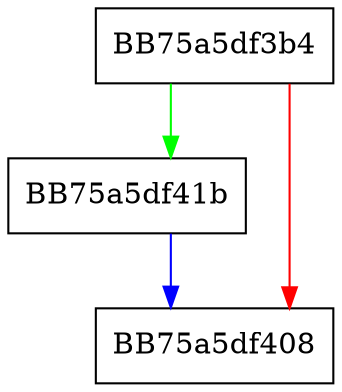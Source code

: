 digraph plugin_base {
  node [shape="box"];
  graph [splines=ortho];
  BB75a5df3b4 -> BB75a5df41b [color="green"];
  BB75a5df3b4 -> BB75a5df408 [color="red"];
  BB75a5df41b -> BB75a5df408 [color="blue"];
}